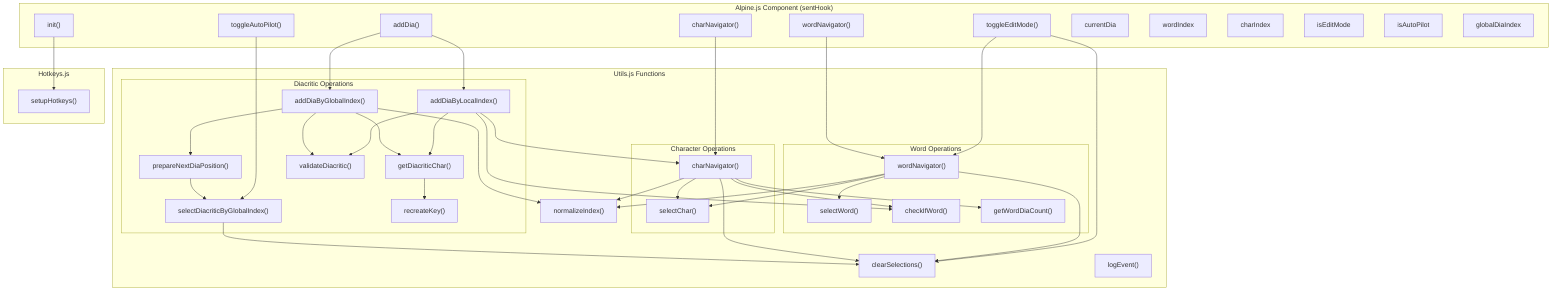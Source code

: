 flowchart TB
    subgraph Alpine["Alpine.js Component (sentHook)"]
        init["init()"]
        toggleEM["toggleEditMode()"]
        toggleAP["toggleAutoPilot()"]
        wordNav["wordNavigator()"]
        charNav["charNavigator()"]
        addDia["addDia()"]
        currentDia["currentDia"]
        wordIndex["wordIndex"]
        charIndex["charIndex"]
        isEditMode["isEditMode"]
        isAutoPilot["isAutoPilot"]
        globalDiaIndex["globalDiaIndex"]
    end
    
    subgraph Utils["Utils.js Functions"]
        direction TB
        clearSel["clearSelections()"]
        normIdx["normalizeIndex()"]
        logEvent["logEvent()"]
        
        subgraph WordOps["Word Operations"]
            wordNavUtil["wordNavigator()"]
            selectWord["selectWord()"]
            checkWord["checkIfWord()"]
            getWordLen["getWordDiaCount()"]
        end
        
        subgraph CharOps["Character Operations"]
            charNavUtil["charNavigator()"]
            selectChar["selectChar()"]
        end
        
        subgraph DiaOps["Diacritic Operations"]
            addDiaLocal["addDiaByLocalIndex()"]
            addDiaGlobal["addDiaByGlobalIndex()"]
            prepareNext["prepareNextDiaPosition()"]
            selectDiaGlobal["selectDiacriticByGlobalIndex()"]
            getDiaChar["getDiacriticChar()"]
            recreateKey["recreateKey()"]
            validateDia["validateDiacritic()"]
        end
    end
    
    subgraph Hotkeys["Hotkeys.js"]
        setupKeys["setupHotkeys()"]
    end
    
    init --> setupKeys
    
    toggleEM --> clearSel
    toggleEM --> wordNavUtil
    
    toggleAP --> selectDiaGlobal
    
    wordNav --> wordNavUtil
    wordNavUtil --> clearSel
    wordNavUtil --> normIdx
    wordNavUtil --> selectWord
    wordNavUtil --> selectChar
    
    charNav --> charNavUtil
    charNavUtil --> clearSel
    charNavUtil --> checkWord
    charNavUtil --> getWordLen
    charNavUtil --> normIdx
    charNavUtil --> selectChar
    
    addDia --> addDiaLocal
    addDia --> addDiaGlobal
    
    addDiaLocal --> checkWord
    addDiaLocal --> getDiaChar
    addDiaLocal --> validateDia
    addDiaLocal --> charNavUtil
    
    addDiaGlobal --> normIdx
    addDiaGlobal --> getDiaChar
    addDiaGlobal --> validateDia
    addDiaGlobal --> prepareNext
    
    getDiaChar --> recreateKey
    
    prepareNext --> selectDiaGlobal
    selectDiaGlobal --> clearSel